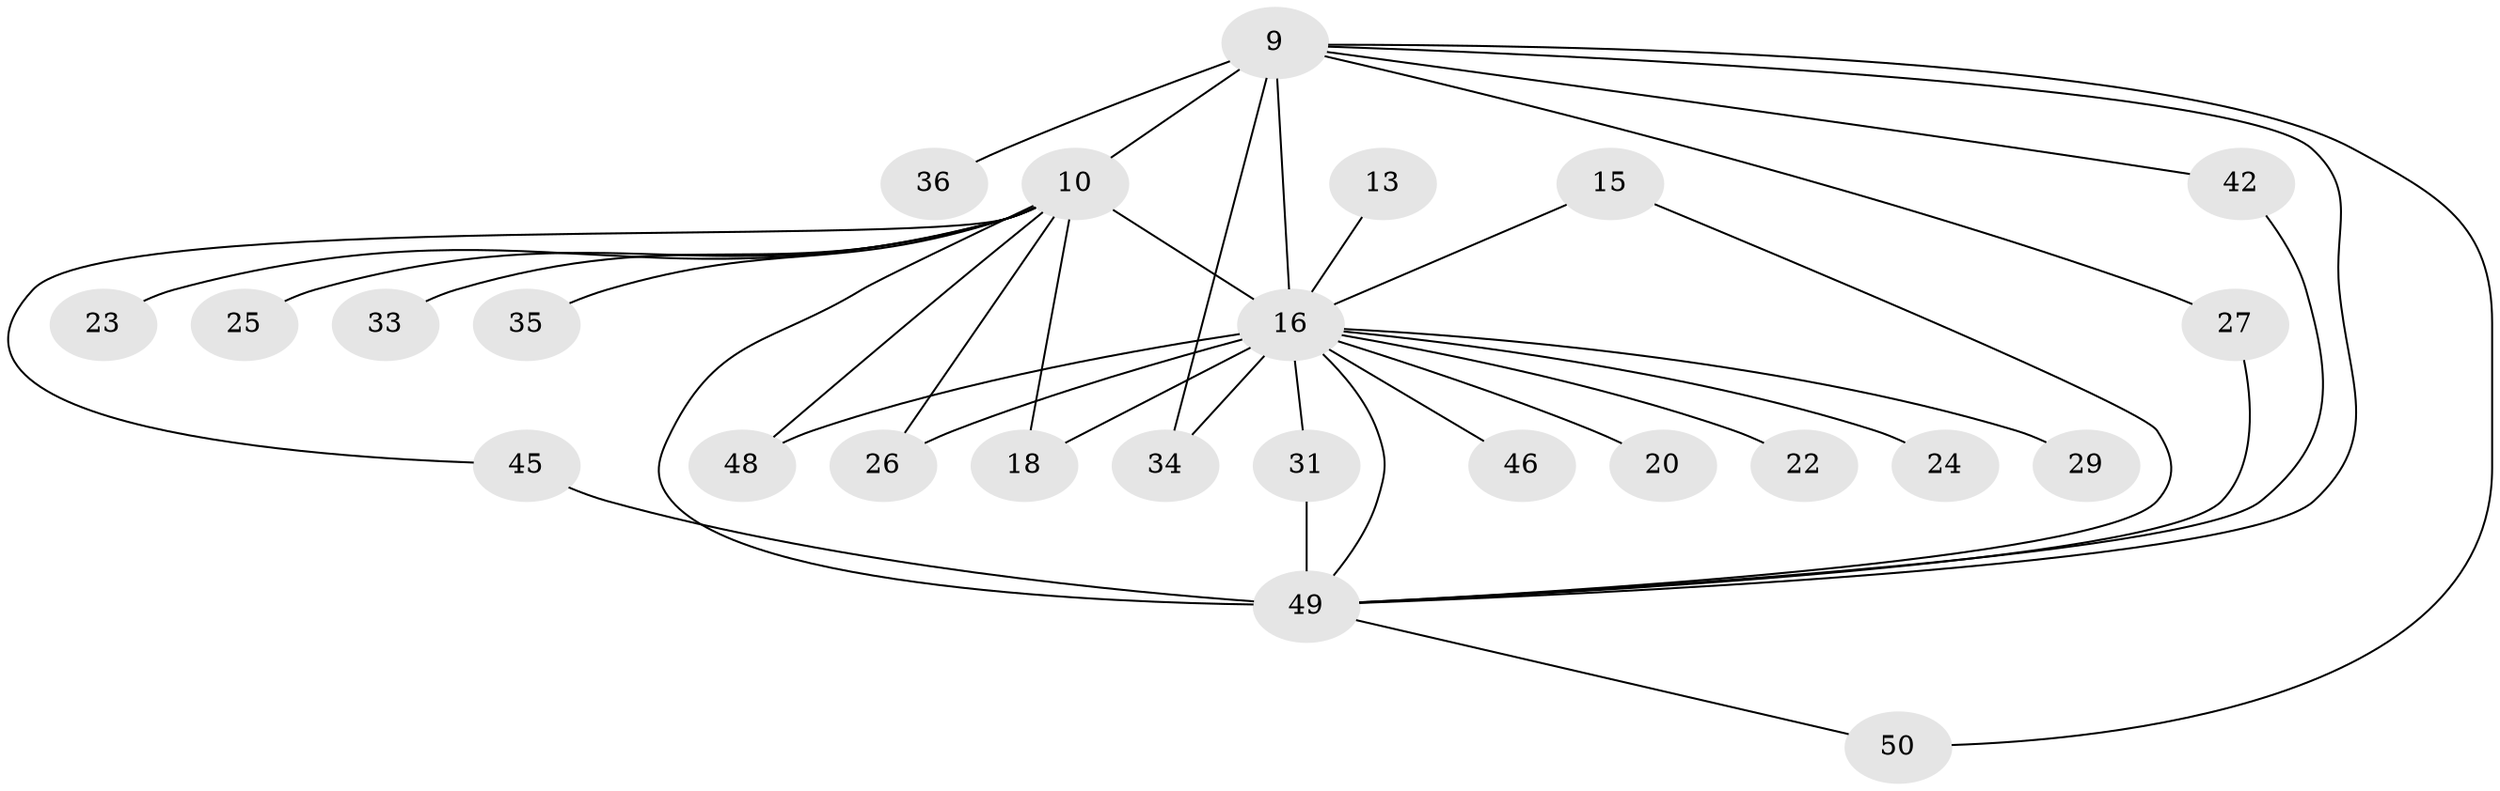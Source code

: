 // original degree distribution, {13: 0.04, 14: 0.04, 20: 0.02, 15: 0.04, 22: 0.02, 12: 0.02, 17: 0.02, 3: 0.2, 2: 0.56, 5: 0.02, 4: 0.02}
// Generated by graph-tools (version 1.1) at 2025/43/03/09/25 04:43:45]
// undirected, 25 vertices, 37 edges
graph export_dot {
graph [start="1"]
  node [color=gray90,style=filled];
  9 [super="+6"];
  10 [super="+7+2"];
  13;
  15;
  16 [super="+8"];
  18;
  20;
  22;
  23;
  24;
  25;
  26;
  27;
  29;
  31 [super="+17"];
  33;
  34;
  35;
  36;
  42;
  45 [super="+43"];
  46 [super="+28+41"];
  48 [super="+11"];
  49 [super="+19+32+39+47+44"];
  50;
  9 -- 10 [weight=8];
  9 -- 34;
  9 -- 36 [weight=2];
  9 -- 42;
  9 -- 50;
  9 -- 27;
  9 -- 16 [weight=6];
  9 -- 49 [weight=4];
  10 -- 18;
  10 -- 33 [weight=2];
  10 -- 48;
  10 -- 23 [weight=2];
  10 -- 26;
  10 -- 45;
  10 -- 35;
  10 -- 16 [weight=13];
  10 -- 49 [weight=10];
  10 -- 25 [weight=2];
  13 -- 16 [weight=2];
  15 -- 16;
  15 -- 49;
  16 -- 18;
  16 -- 20 [weight=2];
  16 -- 22 [weight=2];
  16 -- 24 [weight=2];
  16 -- 26;
  16 -- 29 [weight=2];
  16 -- 31;
  16 -- 34;
  16 -- 46 [weight=5];
  16 -- 48 [weight=2];
  16 -- 49 [weight=5];
  27 -- 49;
  31 -- 49 [weight=2];
  42 -- 49;
  45 -- 49 [weight=2];
  49 -- 50;
}
